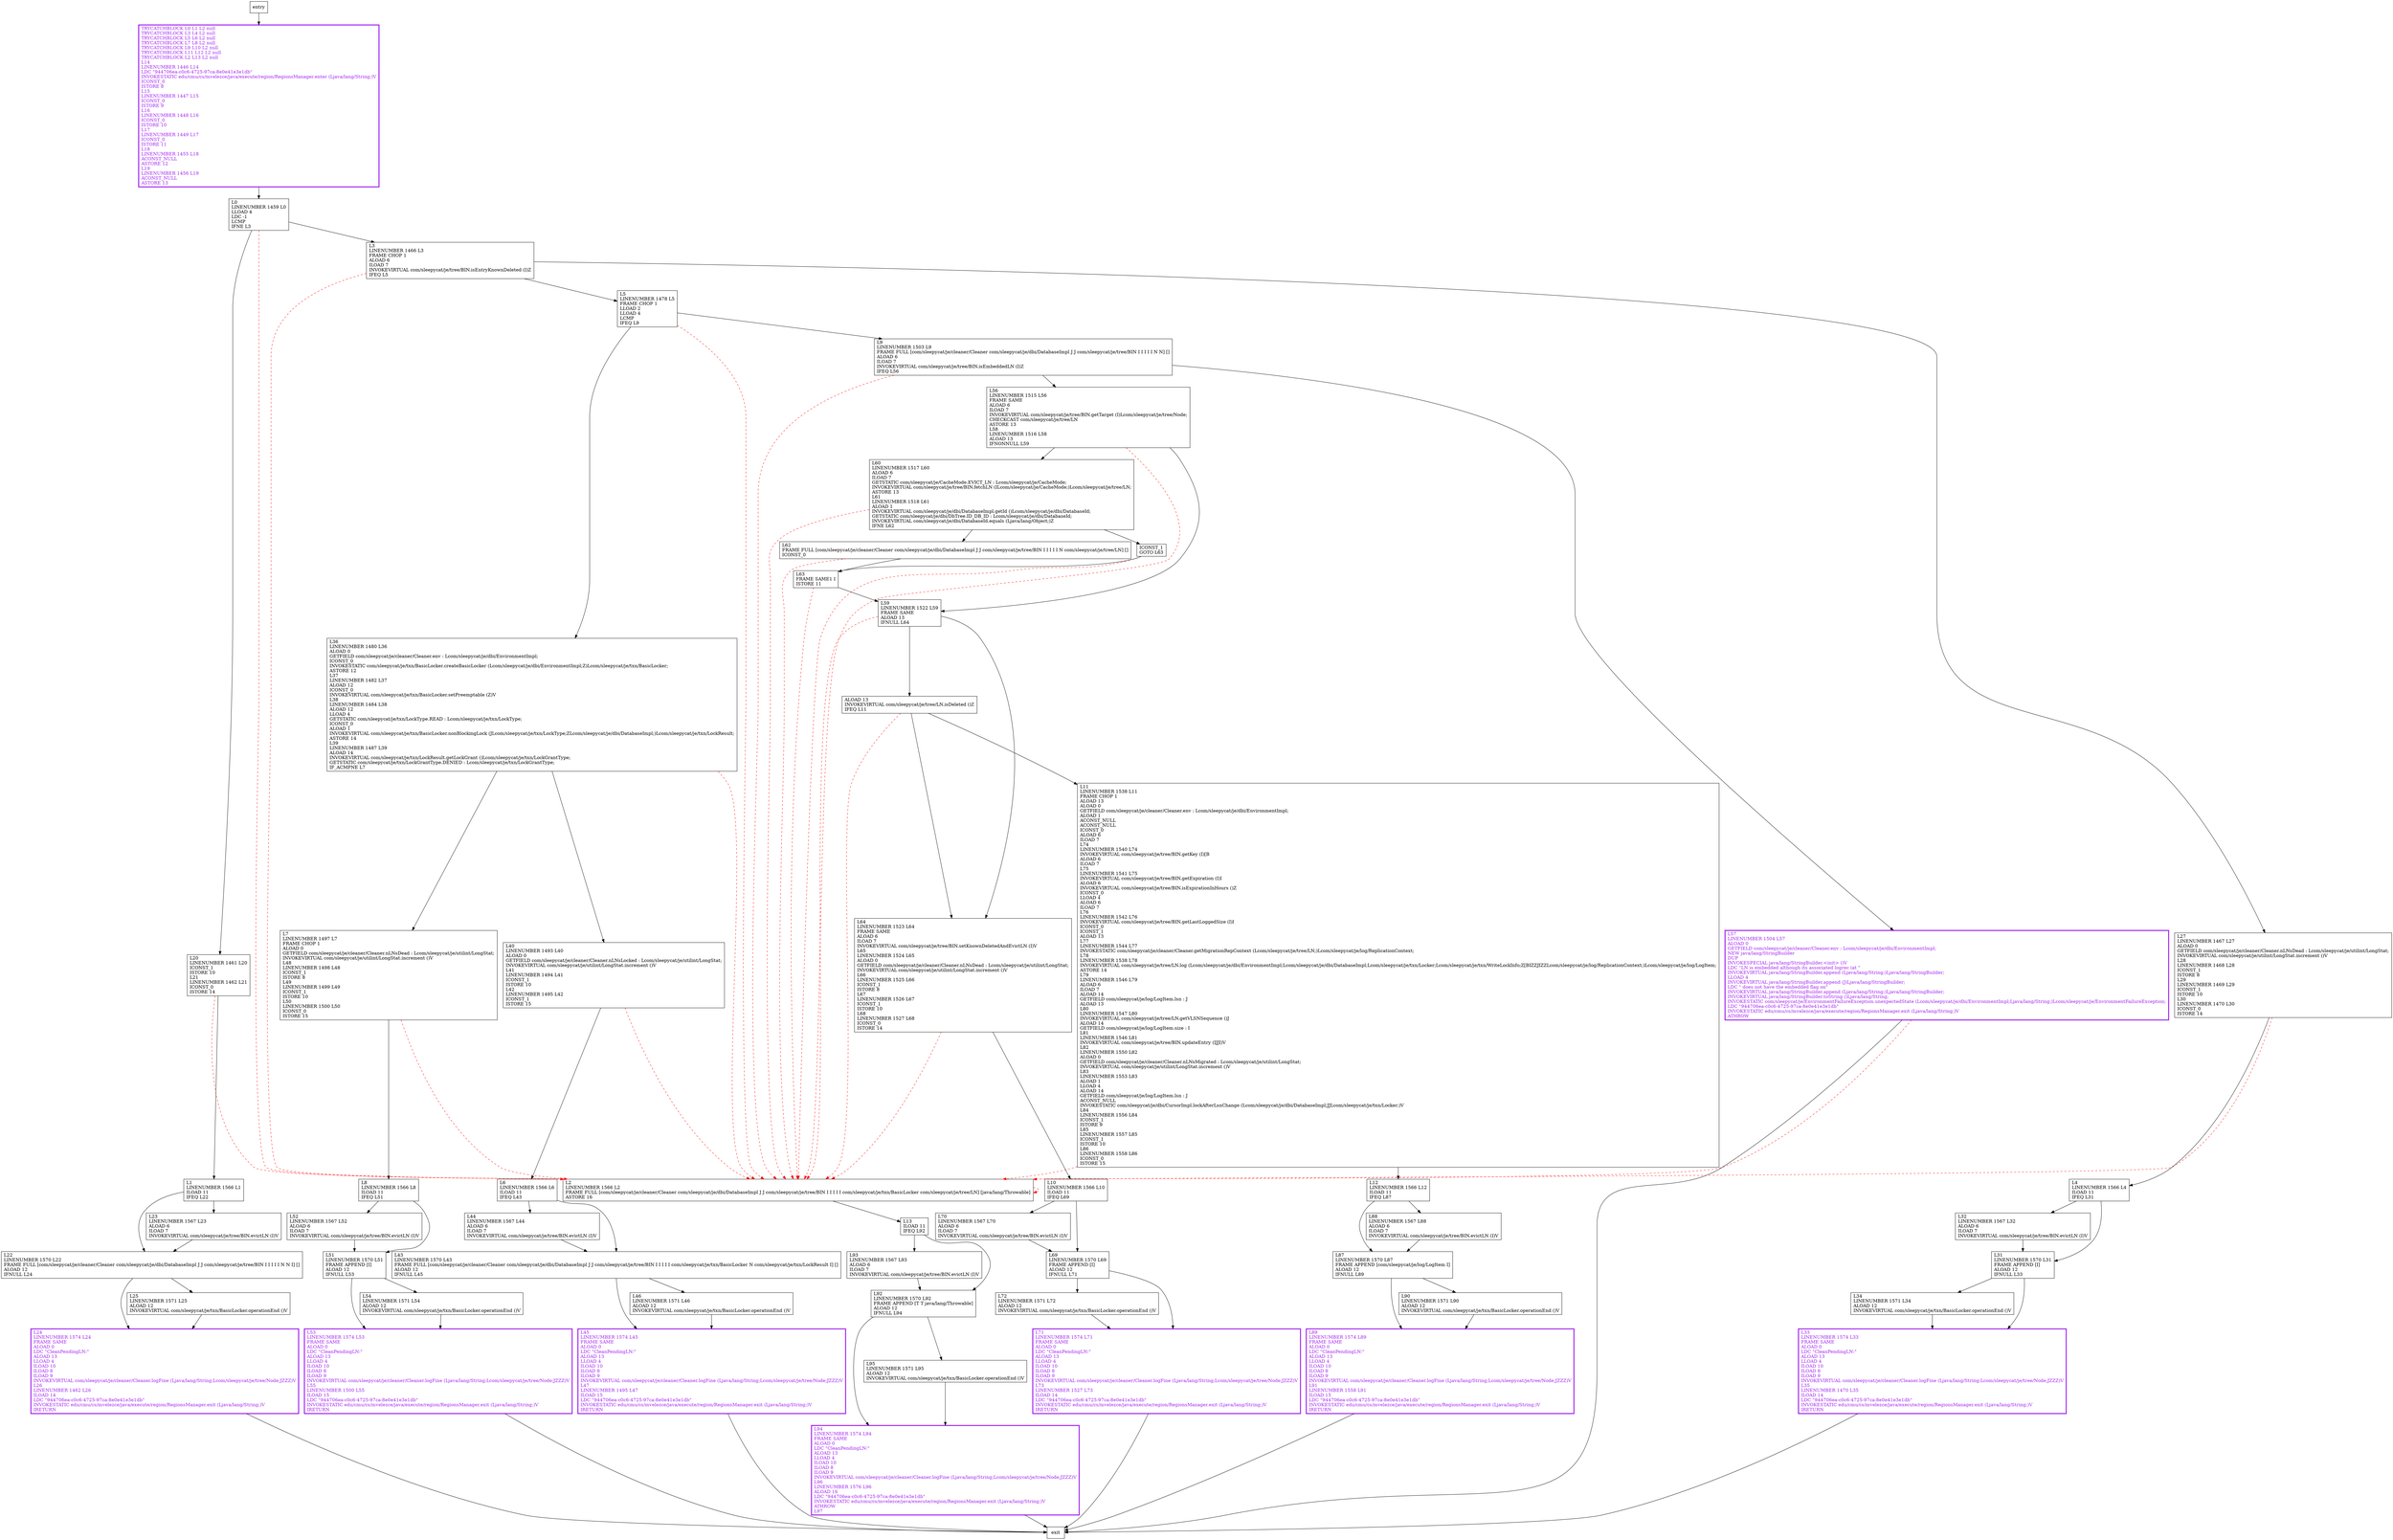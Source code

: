 digraph migratePendingLN {
node [shape=record];
899805043 [label="L11\lLINENUMBER 1538 L11\lFRAME CHOP 1\lALOAD 13\lALOAD 0\lGETFIELD com/sleepycat/je/cleaner/Cleaner.env : Lcom/sleepycat/je/dbi/EnvironmentImpl;\lALOAD 1\lACONST_NULL\lACONST_NULL\lICONST_0\lALOAD 6\lILOAD 7\lL74\lLINENUMBER 1540 L74\lINVOKEVIRTUAL com/sleepycat/je/tree/BIN.getKey (I)[B\lALOAD 6\lILOAD 7\lL75\lLINENUMBER 1541 L75\lINVOKEVIRTUAL com/sleepycat/je/tree/BIN.getExpiration (I)I\lALOAD 6\lINVOKEVIRTUAL com/sleepycat/je/tree/BIN.isExpirationInHours ()Z\lICONST_0\lLLOAD 4\lALOAD 6\lILOAD 7\lL76\lLINENUMBER 1542 L76\lINVOKEVIRTUAL com/sleepycat/je/tree/BIN.getLastLoggedSize (I)I\lICONST_0\lICONST_1\lALOAD 13\lL77\lLINENUMBER 1544 L77\lINVOKESTATIC com/sleepycat/je/cleaner/Cleaner.getMigrationRepContext (Lcom/sleepycat/je/tree/LN;)Lcom/sleepycat/je/log/ReplicationContext;\lL78\lLINENUMBER 1538 L78\lINVOKEVIRTUAL com/sleepycat/je/tree/LN.log (Lcom/sleepycat/je/dbi/EnvironmentImpl;Lcom/sleepycat/je/dbi/DatabaseImpl;Lcom/sleepycat/je/txn/Locker;Lcom/sleepycat/je/txn/WriteLockInfo;Z[BIZZJIZZLcom/sleepycat/je/log/ReplicationContext;)Lcom/sleepycat/je/log/LogItem;\lASTORE 14\lL79\lLINENUMBER 1546 L79\lALOAD 6\lILOAD 7\lALOAD 14\lGETFIELD com/sleepycat/je/log/LogItem.lsn : J\lALOAD 13\lL80\lLINENUMBER 1547 L80\lINVOKEVIRTUAL com/sleepycat/je/tree/LN.getVLSNSequence ()J\lALOAD 14\lGETFIELD com/sleepycat/je/log/LogItem.size : I\lL81\lLINENUMBER 1546 L81\lINVOKEVIRTUAL com/sleepycat/je/tree/BIN.updateEntry (IJJI)V\lL82\lLINENUMBER 1550 L82\lALOAD 0\lGETFIELD com/sleepycat/je/cleaner/Cleaner.nLNsMigrated : Lcom/sleepycat/je/utilint/LongStat;\lINVOKEVIRTUAL com/sleepycat/je/utilint/LongStat.increment ()V\lL83\lLINENUMBER 1553 L83\lALOAD 1\lLLOAD 4\lALOAD 14\lGETFIELD com/sleepycat/je/log/LogItem.lsn : J\lACONST_NULL\lINVOKESTATIC com/sleepycat/je/dbi/CursorImpl.lockAfterLsnChange (Lcom/sleepycat/je/dbi/DatabaseImpl;JJLcom/sleepycat/je/txn/Locker;)V\lL84\lLINENUMBER 1556 L84\lICONST_1\lISTORE 9\lL85\lLINENUMBER 1557 L85\lICONST_1\lISTORE 10\lL86\lLINENUMBER 1558 L86\lICONST_0\lISTORE 15\l"];
342584579 [label="L59\lLINENUMBER 1522 L59\lFRAME SAME\lALOAD 13\lIFNULL L64\l"];
1210956171 [label="L2\lLINENUMBER 1566 L2\lFRAME FULL [com/sleepycat/je/cleaner/Cleaner com/sleepycat/je/dbi/DatabaseImpl J J com/sleepycat/je/tree/BIN I I I I I com/sleepycat/je/txn/BasicLocker com/sleepycat/je/tree/LN] [java/lang/Throwable]\lASTORE 16\l"];
395522046 [label="L0\lLINENUMBER 1459 L0\lLLOAD 4\lLDC -1\lLCMP\lIFNE L3\l"];
1728330389 [label="L8\lLINENUMBER 1566 L8\lILOAD 11\lIFEQ L51\l"];
1148100669 [label="L24\lLINENUMBER 1574 L24\lFRAME SAME\lALOAD 0\lLDC \"CleanPendingLN:\"\lALOAD 13\lLLOAD 4\lILOAD 10\lILOAD 8\lILOAD 9\lINVOKEVIRTUAL com/sleepycat/je/cleaner/Cleaner.logFine (Ljava/lang/String;Lcom/sleepycat/je/tree/Node;JZZZ)V\lL26\lLINENUMBER 1462 L26\lILOAD 14\lLDC \"944706ea-c0c6-4725-97ca-8e0e41e3e1db\"\lINVOKESTATIC edu/cmu/cs/mvelezce/java/execute/region/RegionsManager.exit (Ljava/lang/String;)V\lIRETURN\l"];
2129633124 [label="L9\lLINENUMBER 1503 L9\lFRAME FULL [com/sleepycat/je/cleaner/Cleaner com/sleepycat/je/dbi/DatabaseImpl J J com/sleepycat/je/tree/BIN I I I I I N N] []\lALOAD 6\lILOAD 7\lINVOKEVIRTUAL com/sleepycat/je/tree/BIN.isEmbeddedLN (I)Z\lIFEQ L56\l"];
703872011 [label="L44\lLINENUMBER 1567 L44\lALOAD 6\lILOAD 7\lINVOKEVIRTUAL com/sleepycat/je/tree/BIN.evictLN (I)V\l"];
52072170 [label="L7\lLINENUMBER 1497 L7\lFRAME CHOP 1\lALOAD 0\lGETFIELD com/sleepycat/je/cleaner/Cleaner.nLNsDead : Lcom/sleepycat/je/utilint/LongStat;\lINVOKEVIRTUAL com/sleepycat/je/utilint/LongStat.increment ()V\lL48\lLINENUMBER 1498 L48\lICONST_1\lISTORE 8\lL49\lLINENUMBER 1499 L49\lICONST_1\lISTORE 10\lL50\lLINENUMBER 1500 L50\lICONST_0\lISTORE 15\l"];
1529153865 [label="L62\lFRAME FULL [com/sleepycat/je/cleaner/Cleaner com/sleepycat/je/dbi/DatabaseImpl J J com/sleepycat/je/tree/BIN I I I I I N com/sleepycat/je/tree/LN] []\lICONST_0\l"];
1161602890 [label="L93\lLINENUMBER 1567 L93\lALOAD 6\lILOAD 7\lINVOKEVIRTUAL com/sleepycat/je/tree/BIN.evictLN (I)V\l"];
2020380821 [label="L6\lLINENUMBER 1566 L6\lILOAD 11\lIFEQ L43\l"];
1848540793 [label="L54\lLINENUMBER 1571 L54\lALOAD 12\lINVOKEVIRTUAL com/sleepycat/je/txn/BasicLocker.operationEnd ()V\l"];
1422431875 [label="L87\lLINENUMBER 1570 L87\lFRAME APPEND [com/sleepycat/je/log/LogItem I]\lALOAD 12\lIFNULL L89\l"];
376929391 [label="L94\lLINENUMBER 1574 L94\lFRAME SAME\lALOAD 0\lLDC \"CleanPendingLN:\"\lALOAD 13\lLLOAD 4\lILOAD 10\lILOAD 8\lILOAD 9\lINVOKEVIRTUAL com/sleepycat/je/cleaner/Cleaner.logFine (Ljava/lang/String;Lcom/sleepycat/je/tree/Node;JZZZ)V\lL96\lLINENUMBER 1576 L96\lALOAD 16\lLDC \"944706ea-c0c6-4725-97ca-8e0e41e3e1db\"\lINVOKESTATIC edu/cmu/cs/mvelezce/java/execute/region/RegionsManager.exit (Ljava/lang/String;)V\lATHROW\lL97\l"];
1003263735 [label="L1\lLINENUMBER 1566 L1\lILOAD 11\lIFEQ L22\l"];
685598813 [label="L92\lLINENUMBER 1570 L92\lFRAME APPEND [T T java/lang/Throwable]\lALOAD 12\lIFNULL L94\l"];
337249195 [label="TRYCATCHBLOCK L0 L1 L2 null\lTRYCATCHBLOCK L3 L4 L2 null\lTRYCATCHBLOCK L5 L6 L2 null\lTRYCATCHBLOCK L7 L8 L2 null\lTRYCATCHBLOCK L9 L10 L2 null\lTRYCATCHBLOCK L11 L12 L2 null\lTRYCATCHBLOCK L2 L13 L2 null\lL14\lLINENUMBER 1446 L14\lLDC \"944706ea-c0c6-4725-97ca-8e0e41e3e1db\"\lINVOKESTATIC edu/cmu/cs/mvelezce/java/execute/region/RegionsManager.enter (Ljava/lang/String;)V\lICONST_0\lISTORE 8\lL15\lLINENUMBER 1447 L15\lICONST_0\lISTORE 9\lL16\lLINENUMBER 1448 L16\lICONST_0\lISTORE 10\lL17\lLINENUMBER 1449 L17\lICONST_0\lISTORE 11\lL18\lLINENUMBER 1455 L18\lACONST_NULL\lASTORE 12\lL19\lLINENUMBER 1456 L19\lACONST_NULL\lASTORE 13\l"];
1562942298 [label="L5\lLINENUMBER 1478 L5\lFRAME CHOP 1\lLLOAD 2\lLLOAD 4\lLCMP\lIFEQ L9\l"];
1935822745 [label="L22\lLINENUMBER 1570 L22\lFRAME FULL [com/sleepycat/je/cleaner/Cleaner com/sleepycat/je/dbi/DatabaseImpl J J com/sleepycat/je/tree/BIN I I I I I N N I] []\lALOAD 12\lIFNULL L24\l"];
1650144945 [label="L53\lLINENUMBER 1574 L53\lFRAME SAME\lALOAD 0\lLDC \"CleanPendingLN:\"\lALOAD 13\lLLOAD 4\lILOAD 10\lILOAD 8\lILOAD 9\lINVOKEVIRTUAL com/sleepycat/je/cleaner/Cleaner.logFine (Ljava/lang/String;Lcom/sleepycat/je/tree/Node;JZZZ)V\lL55\lLINENUMBER 1500 L55\lILOAD 15\lLDC \"944706ea-c0c6-4725-97ca-8e0e41e3e1db\"\lINVOKESTATIC edu/cmu/cs/mvelezce/java/execute/region/RegionsManager.exit (Ljava/lang/String;)V\lIRETURN\l"];
1611422403 [label="L69\lLINENUMBER 1570 L69\lFRAME APPEND [I]\lALOAD 12\lIFNULL L71\l"];
1110622872 [label="L34\lLINENUMBER 1571 L34\lALOAD 12\lINVOKEVIRTUAL com/sleepycat/je/txn/BasicLocker.operationEnd ()V\l"];
2105939745 [label="L43\lLINENUMBER 1570 L43\lFRAME FULL [com/sleepycat/je/cleaner/Cleaner com/sleepycat/je/dbi/DatabaseImpl J J com/sleepycat/je/tree/BIN I I I I I com/sleepycat/je/txn/BasicLocker N com/sleepycat/je/txn/LockResult I] []\lALOAD 12\lIFNULL L45\l"];
1593991548 [label="L31\lLINENUMBER 1570 L31\lFRAME APPEND [I]\lALOAD 12\lIFNULL L33\l"];
182475035 [label="ICONST_1\lGOTO L63\l"];
49873645 [label="L40\lLINENUMBER 1493 L40\lALOAD 0\lGETFIELD com/sleepycat/je/cleaner/Cleaner.nLNsLocked : Lcom/sleepycat/je/utilint/LongStat;\lINVOKEVIRTUAL com/sleepycat/je/utilint/LongStat.increment ()V\lL41\lLINENUMBER 1494 L41\lICONST_1\lISTORE 10\lL42\lLINENUMBER 1495 L42\lICONST_1\lISTORE 15\l"];
204926414 [label="L52\lLINENUMBER 1567 L52\lALOAD 6\lILOAD 7\lINVOKEVIRTUAL com/sleepycat/je/tree/BIN.evictLN (I)V\l"];
1859931090 [label="L32\lLINENUMBER 1567 L32\lALOAD 6\lILOAD 7\lINVOKEVIRTUAL com/sleepycat/je/tree/BIN.evictLN (I)V\l"];
1233320877 [label="L20\lLINENUMBER 1461 L20\lICONST_1\lISTORE 10\lL21\lLINENUMBER 1462 L21\lICONST_0\lISTORE 14\l"];
942771542 [label="L89\lLINENUMBER 1574 L89\lFRAME SAME\lALOAD 0\lLDC \"CleanPendingLN:\"\lALOAD 13\lLLOAD 4\lILOAD 10\lILOAD 8\lILOAD 9\lINVOKEVIRTUAL com/sleepycat/je/cleaner/Cleaner.logFine (Ljava/lang/String;Lcom/sleepycat/je/tree/Node;JZZZ)V\lL91\lLINENUMBER 1558 L91\lILOAD 15\lLDC \"944706ea-c0c6-4725-97ca-8e0e41e3e1db\"\lINVOKESTATIC edu/cmu/cs/mvelezce/java/execute/region/RegionsManager.exit (Ljava/lang/String;)V\lIRETURN\l"];
572001863 [label="L95\lLINENUMBER 1571 L95\lALOAD 12\lINVOKEVIRTUAL com/sleepycat/je/txn/BasicLocker.operationEnd ()V\l"];
162203641 [label="L57\lLINENUMBER 1504 L57\lALOAD 0\lGETFIELD com/sleepycat/je/cleaner/Cleaner.env : Lcom/sleepycat/je/dbi/EnvironmentImpl;\lNEW java/lang/StringBuilder\lDUP\lINVOKESPECIAL java/lang/StringBuilder.\<init\> ()V\lLDC \"LN is embedded although its associated logrec (at \"\lINVOKEVIRTUAL java/lang/StringBuilder.append (Ljava/lang/String;)Ljava/lang/StringBuilder;\lLLOAD 4\lINVOKEVIRTUAL java/lang/StringBuilder.append (J)Ljava/lang/StringBuilder;\lLDC \" does not have the embedded flag on\"\lINVOKEVIRTUAL java/lang/StringBuilder.append (Ljava/lang/String;)Ljava/lang/StringBuilder;\lINVOKEVIRTUAL java/lang/StringBuilder.toString ()Ljava/lang/String;\lINVOKESTATIC com/sleepycat/je/EnvironmentFailureException.unexpectedState (Lcom/sleepycat/je/dbi/EnvironmentImpl;Ljava/lang/String;)Lcom/sleepycat/je/EnvironmentFailureException;\lLDC \"944706ea-c0c6-4725-97ca-8e0e41e3e1db\"\lINVOKESTATIC edu/cmu/cs/mvelezce/java/execute/region/RegionsManager.exit (Ljava/lang/String;)V\lATHROW\l"];
1654345748 [label="L10\lLINENUMBER 1566 L10\lILOAD 11\lIFEQ L69\l"];
2064707277 [label="L27\lLINENUMBER 1467 L27\lALOAD 0\lGETFIELD com/sleepycat/je/cleaner/Cleaner.nLNsDead : Lcom/sleepycat/je/utilint/LongStat;\lINVOKEVIRTUAL com/sleepycat/je/utilint/LongStat.increment ()V\lL28\lLINENUMBER 1468 L28\lICONST_1\lISTORE 8\lL29\lLINENUMBER 1469 L29\lICONST_1\lISTORE 10\lL30\lLINENUMBER 1470 L30\lICONST_0\lISTORE 14\l"];
451900558 [label="L25\lLINENUMBER 1571 L25\lALOAD 12\lINVOKEVIRTUAL com/sleepycat/je/txn/BasicLocker.operationEnd ()V\l"];
1156918613 [label="L70\lLINENUMBER 1567 L70\lALOAD 6\lILOAD 7\lINVOKEVIRTUAL com/sleepycat/je/tree/BIN.evictLN (I)V\l"];
1941416896 [label="L12\lLINENUMBER 1566 L12\lILOAD 11\lIFEQ L87\l"];
456184626 [label="L64\lLINENUMBER 1523 L64\lFRAME SAME\lALOAD 6\lILOAD 7\lINVOKEVIRTUAL com/sleepycat/je/tree/BIN.setKnownDeletedAndEvictLN (I)V\lL65\lLINENUMBER 1524 L65\lALOAD 0\lGETFIELD com/sleepycat/je/cleaner/Cleaner.nLNsDead : Lcom/sleepycat/je/utilint/LongStat;\lINVOKEVIRTUAL com/sleepycat/je/utilint/LongStat.increment ()V\lL66\lLINENUMBER 1525 L66\lICONST_1\lISTORE 8\lL67\lLINENUMBER 1526 L67\lICONST_1\lISTORE 10\lL68\lLINENUMBER 1527 L68\lICONST_0\lISTORE 14\l"];
1505873850 [label="L72\lLINENUMBER 1571 L72\lALOAD 12\lINVOKEVIRTUAL com/sleepycat/je/txn/BasicLocker.operationEnd ()V\l"];
34393794 [label="L4\lLINENUMBER 1566 L4\lILOAD 11\lIFEQ L31\l"];
1897995885 [label="L13\lILOAD 11\lIFEQ L92\l"];
1042822422 [label="L33\lLINENUMBER 1574 L33\lFRAME SAME\lALOAD 0\lLDC \"CleanPendingLN:\"\lALOAD 13\lLLOAD 4\lILOAD 10\lILOAD 8\lILOAD 9\lINVOKEVIRTUAL com/sleepycat/je/cleaner/Cleaner.logFine (Ljava/lang/String;Lcom/sleepycat/je/tree/Node;JZZZ)V\lL35\lLINENUMBER 1470 L35\lILOAD 14\lLDC \"944706ea-c0c6-4725-97ca-8e0e41e3e1db\"\lINVOKESTATIC edu/cmu/cs/mvelezce/java/execute/region/RegionsManager.exit (Ljava/lang/String;)V\lIRETURN\l"];
1238938673 [label="L46\lLINENUMBER 1571 L46\lALOAD 12\lINVOKEVIRTUAL com/sleepycat/je/txn/BasicLocker.operationEnd ()V\l"];
1036325790 [label="L23\lLINENUMBER 1567 L23\lALOAD 6\lILOAD 7\lINVOKEVIRTUAL com/sleepycat/je/tree/BIN.evictLN (I)V\l"];
58466521 [label="L45\lLINENUMBER 1574 L45\lFRAME SAME\lALOAD 0\lLDC \"CleanPendingLN:\"\lALOAD 13\lLLOAD 4\lILOAD 10\lILOAD 8\lILOAD 9\lINVOKEVIRTUAL com/sleepycat/je/cleaner/Cleaner.logFine (Ljava/lang/String;Lcom/sleepycat/je/tree/Node;JZZZ)V\lL47\lLINENUMBER 1495 L47\lILOAD 15\lLDC \"944706ea-c0c6-4725-97ca-8e0e41e3e1db\"\lINVOKESTATIC edu/cmu/cs/mvelezce/java/execute/region/RegionsManager.exit (Ljava/lang/String;)V\lIRETURN\l"];
1312588759 [label="L36\lLINENUMBER 1480 L36\lALOAD 0\lGETFIELD com/sleepycat/je/cleaner/Cleaner.env : Lcom/sleepycat/je/dbi/EnvironmentImpl;\lICONST_0\lINVOKESTATIC com/sleepycat/je/txn/BasicLocker.createBasicLocker (Lcom/sleepycat/je/dbi/EnvironmentImpl;Z)Lcom/sleepycat/je/txn/BasicLocker;\lASTORE 12\lL37\lLINENUMBER 1482 L37\lALOAD 12\lICONST_0\lINVOKEVIRTUAL com/sleepycat/je/txn/BasicLocker.setPreemptable (Z)V\lL38\lLINENUMBER 1484 L38\lALOAD 12\lLLOAD 4\lGETSTATIC com/sleepycat/je/txn/LockType.READ : Lcom/sleepycat/je/txn/LockType;\lICONST_0\lALOAD 1\lINVOKEVIRTUAL com/sleepycat/je/txn/BasicLocker.nonBlockingLock (JLcom/sleepycat/je/txn/LockType;ZLcom/sleepycat/je/dbi/DatabaseImpl;)Lcom/sleepycat/je/txn/LockResult;\lASTORE 14\lL39\lLINENUMBER 1487 L39\lALOAD 14\lINVOKEVIRTUAL com/sleepycat/je/txn/LockResult.getLockGrant ()Lcom/sleepycat/je/txn/LockGrantType;\lGETSTATIC com/sleepycat/je/txn/LockGrantType.DENIED : Lcom/sleepycat/je/txn/LockGrantType;\lIF_ACMPNE L7\l"];
1747779164 [label="ALOAD 13\lINVOKEVIRTUAL com/sleepycat/je/tree/LN.isDeleted ()Z\lIFEQ L11\l"];
843633891 [label="L56\lLINENUMBER 1515 L56\lFRAME SAME\lALOAD 6\lILOAD 7\lINVOKEVIRTUAL com/sleepycat/je/tree/BIN.getTarget (I)Lcom/sleepycat/je/tree/Node;\lCHECKCAST com/sleepycat/je/tree/LN\lASTORE 13\lL58\lLINENUMBER 1516 L58\lALOAD 13\lIFNONNULL L59\l"];
216988798 [label="L3\lLINENUMBER 1466 L3\lFRAME CHOP 1\lALOAD 6\lILOAD 7\lINVOKEVIRTUAL com/sleepycat/je/tree/BIN.isEntryKnownDeleted (I)Z\lIFEQ L5\l"];
1859203672 [label="L90\lLINENUMBER 1571 L90\lALOAD 12\lINVOKEVIRTUAL com/sleepycat/je/txn/BasicLocker.operationEnd ()V\l"];
968529610 [label="L88\lLINENUMBER 1567 L88\lALOAD 6\lILOAD 7\lINVOKEVIRTUAL com/sleepycat/je/tree/BIN.evictLN (I)V\l"];
1168911921 [label="L63\lFRAME SAME1 I\lISTORE 11\l"];
792608641 [label="L60\lLINENUMBER 1517 L60\lALOAD 6\lILOAD 7\lGETSTATIC com/sleepycat/je/CacheMode.EVICT_LN : Lcom/sleepycat/je/CacheMode;\lINVOKEVIRTUAL com/sleepycat/je/tree/BIN.fetchLN (ILcom/sleepycat/je/CacheMode;)Lcom/sleepycat/je/tree/LN;\lASTORE 13\lL61\lLINENUMBER 1518 L61\lALOAD 1\lINVOKEVIRTUAL com/sleepycat/je/dbi/DatabaseImpl.getId ()Lcom/sleepycat/je/dbi/DatabaseId;\lGETSTATIC com/sleepycat/je/dbi/DbTree.ID_DB_ID : Lcom/sleepycat/je/dbi/DatabaseId;\lINVOKEVIRTUAL com/sleepycat/je/dbi/DatabaseId.equals (Ljava/lang/Object;)Z\lIFNE L62\l"];
1443894464 [label="L71\lLINENUMBER 1574 L71\lFRAME SAME\lALOAD 0\lLDC \"CleanPendingLN:\"\lALOAD 13\lLLOAD 4\lILOAD 10\lILOAD 8\lILOAD 9\lINVOKEVIRTUAL com/sleepycat/je/cleaner/Cleaner.logFine (Ljava/lang/String;Lcom/sleepycat/je/tree/Node;JZZZ)V\lL73\lLINENUMBER 1527 L73\lILOAD 14\lLDC \"944706ea-c0c6-4725-97ca-8e0e41e3e1db\"\lINVOKESTATIC edu/cmu/cs/mvelezce/java/execute/region/RegionsManager.exit (Ljava/lang/String;)V\lIRETURN\l"];
78286132 [label="L51\lLINENUMBER 1570 L51\lFRAME APPEND [I]\lALOAD 12\lIFNULL L53\l"];
entry;
exit;
899805043 -> 1941416896
899805043 -> 1210956171 [style=dashed, color=red]
342584579 -> 456184626
342584579 -> 1210956171 [style=dashed, color=red]
342584579 -> 1747779164
1210956171 -> 1897995885
1210956171 -> 1210956171 [style=dashed, color=red]
395522046 -> 1210956171 [style=dashed, color=red]
395522046 -> 1233320877
395522046 -> 216988798
1728330389 -> 204926414
1728330389 -> 78286132
1148100669 -> exit
2129633124 -> 162203641
2129633124 -> 1210956171 [style=dashed, color=red]
2129633124 -> 843633891
703872011 -> 2105939745
52072170 -> 1728330389
52072170 -> 1210956171 [style=dashed, color=red]
1529153865 -> 1168911921
1529153865 -> 1210956171 [style=dashed, color=red]
1161602890 -> 685598813
2020380821 -> 703872011
2020380821 -> 2105939745
1848540793 -> 1650144945
1422431875 -> 1859203672
1422431875 -> 942771542
376929391 -> exit
1003263735 -> 1935822745
1003263735 -> 1036325790
685598813 -> 572001863
685598813 -> 376929391
entry -> 337249195
337249195 -> 395522046
1562942298 -> 2129633124
1562942298 -> 1210956171 [style=dashed, color=red]
1562942298 -> 1312588759
1935822745 -> 1148100669
1935822745 -> 451900558
1650144945 -> exit
1611422403 -> 1505873850
1611422403 -> 1443894464
1110622872 -> 1042822422
2105939745 -> 1238938673
2105939745 -> 58466521
1593991548 -> 1042822422
1593991548 -> 1110622872
182475035 -> 1168911921
182475035 -> 1210956171 [style=dashed, color=red]
49873645 -> 1210956171 [style=dashed, color=red]
49873645 -> 2020380821
204926414 -> 78286132
1859931090 -> 1593991548
1233320877 -> 1003263735
1233320877 -> 1210956171 [style=dashed, color=red]
942771542 -> exit
572001863 -> 376929391
162203641 -> exit
162203641 -> 1210956171 [style=dashed, color=red]
1654345748 -> 1611422403
1654345748 -> 1156918613
2064707277 -> 34393794
2064707277 -> 1210956171 [style=dashed, color=red]
451900558 -> 1148100669
1156918613 -> 1611422403
1941416896 -> 968529610
1941416896 -> 1422431875
456184626 -> 1654345748
456184626 -> 1210956171 [style=dashed, color=red]
1505873850 -> 1443894464
34393794 -> 1859931090
34393794 -> 1593991548
1897995885 -> 685598813
1897995885 -> 1161602890
1042822422 -> exit
1238938673 -> 58466521
1036325790 -> 1935822745
58466521 -> exit
1312588759 -> 52072170
1312588759 -> 49873645
1312588759 -> 1210956171 [style=dashed, color=red]
1747779164 -> 899805043
1747779164 -> 456184626
1747779164 -> 1210956171 [style=dashed, color=red]
843633891 -> 342584579
843633891 -> 792608641
843633891 -> 1210956171 [style=dashed, color=red]
216988798 -> 1562942298
216988798 -> 1210956171 [style=dashed, color=red]
216988798 -> 2064707277
1859203672 -> 942771542
968529610 -> 1422431875
1168911921 -> 342584579
1168911921 -> 1210956171 [style=dashed, color=red]
792608641 -> 1529153865
792608641 -> 182475035
792608641 -> 1210956171 [style=dashed, color=red]
1443894464 -> exit
78286132 -> 1650144945
78286132 -> 1848540793
337249195[fontcolor="purple", penwidth=3, color="purple"];
1650144945[fontcolor="purple", penwidth=3, color="purple"];
942771542[fontcolor="purple", penwidth=3, color="purple"];
162203641[fontcolor="purple", penwidth=3, color="purple"];
1148100669[fontcolor="purple", penwidth=3, color="purple"];
1042822422[fontcolor="purple", penwidth=3, color="purple"];
58466521[fontcolor="purple", penwidth=3, color="purple"];
1443894464[fontcolor="purple", penwidth=3, color="purple"];
376929391[fontcolor="purple", penwidth=3, color="purple"];
}
